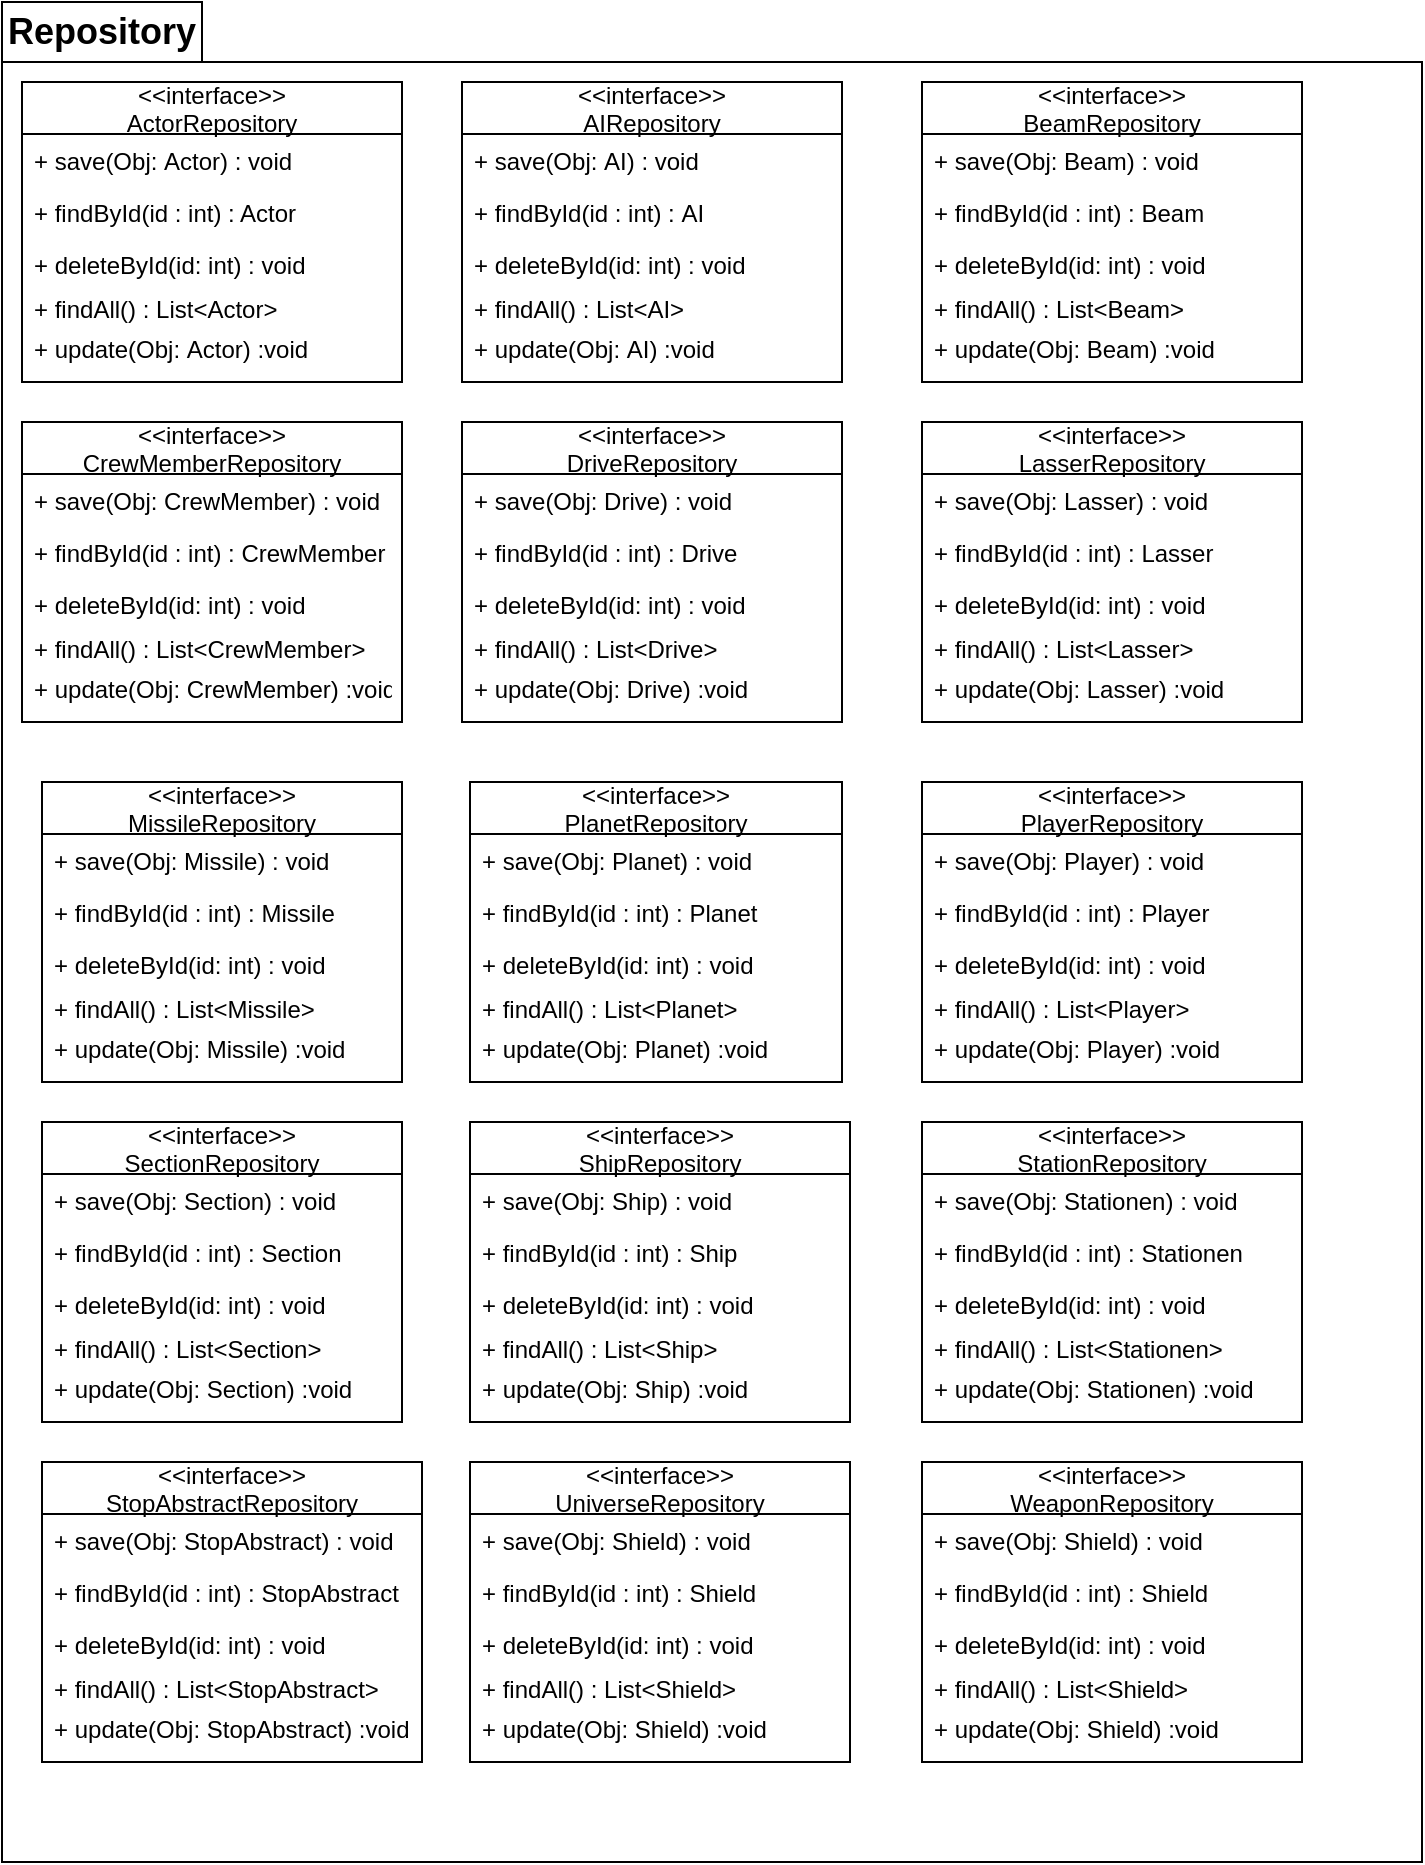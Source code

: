 <mxfile version="13.1.5" type="device"><diagram id="BsrB_bJeApxrmDA8ArAy" name="Page-1"><mxGraphModel dx="1182" dy="661" grid="1" gridSize="10" guides="1" tooltips="1" connect="1" arrows="1" fold="1" page="1" pageScale="1" pageWidth="827" pageHeight="1169" math="0" shadow="0"><root><mxCell id="0"/><mxCell id="1" parent="0"/><mxCell id="c1oh0bKNNekcCqTfImGM-4" value="" style="shape=folder;fontStyle=1;spacingTop=10;tabWidth=100;tabHeight=30;tabPosition=left;html=1;" parent="1" vertex="1"><mxGeometry x="20" y="10" width="710" height="930" as="geometry"/></mxCell><mxCell id="c1oh0bKNNekcCqTfImGM-73" value="&lt;&lt;interface&gt;&gt;&#10;AIRepository" style="swimlane;fontStyle=0;childLayout=stackLayout;horizontal=1;startSize=26;fillColor=none;horizontalStack=0;resizeParent=1;resizeParentMax=0;resizeLast=0;collapsible=1;marginBottom=0;" parent="1" vertex="1"><mxGeometry x="250" y="50" width="190" height="150" as="geometry"/></mxCell><mxCell id="c1oh0bKNNekcCqTfImGM-74" value="+ save(Obj: AI) : void" style="text;strokeColor=none;fillColor=none;align=left;verticalAlign=top;spacingLeft=4;spacingRight=4;overflow=hidden;rotatable=0;points=[[0,0.5],[1,0.5]];portConstraint=eastwest;" parent="c1oh0bKNNekcCqTfImGM-73" vertex="1"><mxGeometry y="26" width="190" height="26" as="geometry"/></mxCell><mxCell id="c1oh0bKNNekcCqTfImGM-75" value="+ findById(id : int) : AI" style="text;strokeColor=none;fillColor=none;align=left;verticalAlign=top;spacingLeft=4;spacingRight=4;overflow=hidden;rotatable=0;points=[[0,0.5],[1,0.5]];portConstraint=eastwest;" parent="c1oh0bKNNekcCqTfImGM-73" vertex="1"><mxGeometry y="52" width="190" height="26" as="geometry"/></mxCell><mxCell id="c1oh0bKNNekcCqTfImGM-76" value="+ deleteById(id: int) : void&#10;" style="text;strokeColor=none;fillColor=none;align=left;verticalAlign=top;spacingLeft=4;spacingRight=4;overflow=hidden;rotatable=0;points=[[0,0.5],[1,0.5]];portConstraint=eastwest;" parent="c1oh0bKNNekcCqTfImGM-73" vertex="1"><mxGeometry y="78" width="190" height="22" as="geometry"/></mxCell><mxCell id="c1oh0bKNNekcCqTfImGM-77" value="+ findAll() : List&lt;AI&gt;&#10;" style="text;strokeColor=none;fillColor=none;align=left;verticalAlign=top;spacingLeft=4;spacingRight=4;overflow=hidden;rotatable=0;points=[[0,0.5],[1,0.5]];portConstraint=eastwest;" parent="c1oh0bKNNekcCqTfImGM-73" vertex="1"><mxGeometry y="100" width="190" height="20" as="geometry"/></mxCell><mxCell id="c1oh0bKNNekcCqTfImGM-78" value="+ update(Obj: AI) :void&#10;" style="text;strokeColor=none;fillColor=none;align=left;verticalAlign=top;spacingLeft=4;spacingRight=4;overflow=hidden;rotatable=0;points=[[0,0.5],[1,0.5]];portConstraint=eastwest;" parent="c1oh0bKNNekcCqTfImGM-73" vertex="1"><mxGeometry y="120" width="190" height="30" as="geometry"/></mxCell><mxCell id="c1oh0bKNNekcCqTfImGM-55" value="&lt;&lt;interface&gt;&gt;&#10;ActorRepository" style="swimlane;fontStyle=0;childLayout=stackLayout;horizontal=1;startSize=26;fillColor=none;horizontalStack=0;resizeParent=1;resizeParentMax=0;resizeLast=0;collapsible=1;marginBottom=0;" parent="1" vertex="1"><mxGeometry x="30" y="50" width="190" height="150" as="geometry"/></mxCell><mxCell id="c1oh0bKNNekcCqTfImGM-56" value="+ save(Obj: Actor) : void" style="text;strokeColor=none;fillColor=none;align=left;verticalAlign=top;spacingLeft=4;spacingRight=4;overflow=hidden;rotatable=0;points=[[0,0.5],[1,0.5]];portConstraint=eastwest;" parent="c1oh0bKNNekcCqTfImGM-55" vertex="1"><mxGeometry y="26" width="190" height="26" as="geometry"/></mxCell><mxCell id="c1oh0bKNNekcCqTfImGM-57" value="+ findById(id : int) : Actor" style="text;strokeColor=none;fillColor=none;align=left;verticalAlign=top;spacingLeft=4;spacingRight=4;overflow=hidden;rotatable=0;points=[[0,0.5],[1,0.5]];portConstraint=eastwest;" parent="c1oh0bKNNekcCqTfImGM-55" vertex="1"><mxGeometry y="52" width="190" height="26" as="geometry"/></mxCell><mxCell id="c1oh0bKNNekcCqTfImGM-58" value="+ deleteById(id: int) : void&#10;" style="text;strokeColor=none;fillColor=none;align=left;verticalAlign=top;spacingLeft=4;spacingRight=4;overflow=hidden;rotatable=0;points=[[0,0.5],[1,0.5]];portConstraint=eastwest;" parent="c1oh0bKNNekcCqTfImGM-55" vertex="1"><mxGeometry y="78" width="190" height="22" as="geometry"/></mxCell><mxCell id="c1oh0bKNNekcCqTfImGM-59" value="+ findAll() : List&lt;Actor&gt;&#10;" style="text;strokeColor=none;fillColor=none;align=left;verticalAlign=top;spacingLeft=4;spacingRight=4;overflow=hidden;rotatable=0;points=[[0,0.5],[1,0.5]];portConstraint=eastwest;" parent="c1oh0bKNNekcCqTfImGM-55" vertex="1"><mxGeometry y="100" width="190" height="20" as="geometry"/></mxCell><mxCell id="c1oh0bKNNekcCqTfImGM-60" value="+ update(Obj: Actor) :void&#10;" style="text;strokeColor=none;fillColor=none;align=left;verticalAlign=top;spacingLeft=4;spacingRight=4;overflow=hidden;rotatable=0;points=[[0,0.5],[1,0.5]];portConstraint=eastwest;" parent="c1oh0bKNNekcCqTfImGM-55" vertex="1"><mxGeometry y="120" width="190" height="30" as="geometry"/></mxCell><mxCell id="c1oh0bKNNekcCqTfImGM-61" value="&lt;&lt;interface&gt;&gt;&#10;BeamRepository" style="swimlane;fontStyle=0;childLayout=stackLayout;horizontal=1;startSize=26;fillColor=none;horizontalStack=0;resizeParent=1;resizeParentMax=0;resizeLast=0;collapsible=1;marginBottom=0;" parent="1" vertex="1"><mxGeometry x="480" y="50" width="190" height="150" as="geometry"/></mxCell><mxCell id="c1oh0bKNNekcCqTfImGM-62" value="+ save(Obj: Beam) : void" style="text;strokeColor=none;fillColor=none;align=left;verticalAlign=top;spacingLeft=4;spacingRight=4;overflow=hidden;rotatable=0;points=[[0,0.5],[1,0.5]];portConstraint=eastwest;" parent="c1oh0bKNNekcCqTfImGM-61" vertex="1"><mxGeometry y="26" width="190" height="26" as="geometry"/></mxCell><mxCell id="c1oh0bKNNekcCqTfImGM-63" value="+ findById(id : int) : Beam" style="text;strokeColor=none;fillColor=none;align=left;verticalAlign=top;spacingLeft=4;spacingRight=4;overflow=hidden;rotatable=0;points=[[0,0.5],[1,0.5]];portConstraint=eastwest;" parent="c1oh0bKNNekcCqTfImGM-61" vertex="1"><mxGeometry y="52" width="190" height="26" as="geometry"/></mxCell><mxCell id="c1oh0bKNNekcCqTfImGM-64" value="+ deleteById(id: int) : void&#10;" style="text;strokeColor=none;fillColor=none;align=left;verticalAlign=top;spacingLeft=4;spacingRight=4;overflow=hidden;rotatable=0;points=[[0,0.5],[1,0.5]];portConstraint=eastwest;" parent="c1oh0bKNNekcCqTfImGM-61" vertex="1"><mxGeometry y="78" width="190" height="22" as="geometry"/></mxCell><mxCell id="c1oh0bKNNekcCqTfImGM-65" value="+ findAll() : List&lt;Beam&gt;&#10;" style="text;strokeColor=none;fillColor=none;align=left;verticalAlign=top;spacingLeft=4;spacingRight=4;overflow=hidden;rotatable=0;points=[[0,0.5],[1,0.5]];portConstraint=eastwest;" parent="c1oh0bKNNekcCqTfImGM-61" vertex="1"><mxGeometry y="100" width="190" height="20" as="geometry"/></mxCell><mxCell id="c1oh0bKNNekcCqTfImGM-66" value="+ update(Obj: Beam) :void&#10;" style="text;strokeColor=none;fillColor=none;align=left;verticalAlign=top;spacingLeft=4;spacingRight=4;overflow=hidden;rotatable=0;points=[[0,0.5],[1,0.5]];portConstraint=eastwest;" parent="c1oh0bKNNekcCqTfImGM-61" vertex="1"><mxGeometry y="120" width="190" height="30" as="geometry"/></mxCell><mxCell id="uNZ3X1fCe7TE7MTBqsbC-1" value="&lt;span style=&quot;font-size: 18px&quot;&gt;&lt;b&gt;Repository&lt;/b&gt;&lt;/span&gt;" style="text;html=1;strokeColor=none;fillColor=none;align=center;verticalAlign=middle;whiteSpace=wrap;rounded=0;" parent="1" vertex="1"><mxGeometry x="50" y="20" width="40" height="10" as="geometry"/></mxCell><mxCell id="c1oh0bKNNekcCqTfImGM-18" value="&lt;&lt;interface&gt;&gt;&#10;CrewMemberRepository" style="swimlane;fontStyle=0;childLayout=stackLayout;horizontal=1;startSize=26;fillColor=none;horizontalStack=0;resizeParent=1;resizeParentMax=0;resizeLast=0;collapsible=1;marginBottom=0;" parent="1" vertex="1"><mxGeometry x="30" y="220" width="190" height="150" as="geometry"/></mxCell><mxCell id="c1oh0bKNNekcCqTfImGM-19" value="+ save(Obj: CrewMember) : void" style="text;strokeColor=none;fillColor=none;align=left;verticalAlign=top;spacingLeft=4;spacingRight=4;overflow=hidden;rotatable=0;points=[[0,0.5],[1,0.5]];portConstraint=eastwest;" parent="c1oh0bKNNekcCqTfImGM-18" vertex="1"><mxGeometry y="26" width="190" height="26" as="geometry"/></mxCell><mxCell id="c1oh0bKNNekcCqTfImGM-20" value="+ findById(id : int) : CrewMember" style="text;strokeColor=none;fillColor=none;align=left;verticalAlign=top;spacingLeft=4;spacingRight=4;overflow=hidden;rotatable=0;points=[[0,0.5],[1,0.5]];portConstraint=eastwest;" parent="c1oh0bKNNekcCqTfImGM-18" vertex="1"><mxGeometry y="52" width="190" height="26" as="geometry"/></mxCell><mxCell id="c1oh0bKNNekcCqTfImGM-21" value="+ deleteById(id: int) : void&#10;" style="text;strokeColor=none;fillColor=none;align=left;verticalAlign=top;spacingLeft=4;spacingRight=4;overflow=hidden;rotatable=0;points=[[0,0.5],[1,0.5]];portConstraint=eastwest;" parent="c1oh0bKNNekcCqTfImGM-18" vertex="1"><mxGeometry y="78" width="190" height="22" as="geometry"/></mxCell><mxCell id="c1oh0bKNNekcCqTfImGM-22" value="+ findAll() : List&lt;CrewMember&gt;&#10;" style="text;strokeColor=none;fillColor=none;align=left;verticalAlign=top;spacingLeft=4;spacingRight=4;overflow=hidden;rotatable=0;points=[[0,0.5],[1,0.5]];portConstraint=eastwest;" parent="c1oh0bKNNekcCqTfImGM-18" vertex="1"><mxGeometry y="100" width="190" height="20" as="geometry"/></mxCell><mxCell id="c1oh0bKNNekcCqTfImGM-23" value="+ update(Obj: CrewMember) :void&#10;" style="text;strokeColor=none;fillColor=none;align=left;verticalAlign=top;spacingLeft=4;spacingRight=4;overflow=hidden;rotatable=0;points=[[0,0.5],[1,0.5]];portConstraint=eastwest;" parent="c1oh0bKNNekcCqTfImGM-18" vertex="1"><mxGeometry y="120" width="190" height="30" as="geometry"/></mxCell><mxCell id="c1oh0bKNNekcCqTfImGM-36" value="&lt;&lt;interface&gt;&gt;&#10;DriveRepository" style="swimlane;fontStyle=0;childLayout=stackLayout;horizontal=1;startSize=26;fillColor=none;horizontalStack=0;resizeParent=1;resizeParentMax=0;resizeLast=0;collapsible=1;marginBottom=0;" parent="1" vertex="1"><mxGeometry x="250" y="220" width="190" height="150" as="geometry"/></mxCell><mxCell id="c1oh0bKNNekcCqTfImGM-37" value="+ save(Obj: Drive) : void" style="text;strokeColor=none;fillColor=none;align=left;verticalAlign=top;spacingLeft=4;spacingRight=4;overflow=hidden;rotatable=0;points=[[0,0.5],[1,0.5]];portConstraint=eastwest;" parent="c1oh0bKNNekcCqTfImGM-36" vertex="1"><mxGeometry y="26" width="190" height="26" as="geometry"/></mxCell><mxCell id="c1oh0bKNNekcCqTfImGM-38" value="+ findById(id : int) : Drive" style="text;strokeColor=none;fillColor=none;align=left;verticalAlign=top;spacingLeft=4;spacingRight=4;overflow=hidden;rotatable=0;points=[[0,0.5],[1,0.5]];portConstraint=eastwest;" parent="c1oh0bKNNekcCqTfImGM-36" vertex="1"><mxGeometry y="52" width="190" height="26" as="geometry"/></mxCell><mxCell id="c1oh0bKNNekcCqTfImGM-39" value="+ deleteById(id: int) : void&#10;" style="text;strokeColor=none;fillColor=none;align=left;verticalAlign=top;spacingLeft=4;spacingRight=4;overflow=hidden;rotatable=0;points=[[0,0.5],[1,0.5]];portConstraint=eastwest;" parent="c1oh0bKNNekcCqTfImGM-36" vertex="1"><mxGeometry y="78" width="190" height="22" as="geometry"/></mxCell><mxCell id="c1oh0bKNNekcCqTfImGM-40" value="+ findAll() : List&lt;Drive&gt;&#10;" style="text;strokeColor=none;fillColor=none;align=left;verticalAlign=top;spacingLeft=4;spacingRight=4;overflow=hidden;rotatable=0;points=[[0,0.5],[1,0.5]];portConstraint=eastwest;" parent="c1oh0bKNNekcCqTfImGM-36" vertex="1"><mxGeometry y="100" width="190" height="20" as="geometry"/></mxCell><mxCell id="c1oh0bKNNekcCqTfImGM-41" value="+ update(Obj: Drive) :void&#10;" style="text;strokeColor=none;fillColor=none;align=left;verticalAlign=top;spacingLeft=4;spacingRight=4;overflow=hidden;rotatable=0;points=[[0,0.5],[1,0.5]];portConstraint=eastwest;" parent="c1oh0bKNNekcCqTfImGM-36" vertex="1"><mxGeometry y="120" width="190" height="30" as="geometry"/></mxCell><mxCell id="c1oh0bKNNekcCqTfImGM-42" value="&lt;&lt;interface&gt;&gt;&#10;LasserRepository" style="swimlane;fontStyle=0;childLayout=stackLayout;horizontal=1;startSize=26;fillColor=none;horizontalStack=0;resizeParent=1;resizeParentMax=0;resizeLast=0;collapsible=1;marginBottom=0;" parent="1" vertex="1"><mxGeometry x="480" y="220" width="190" height="150" as="geometry"/></mxCell><mxCell id="c1oh0bKNNekcCqTfImGM-43" value="+ save(Obj: Lasser) : void" style="text;strokeColor=none;fillColor=none;align=left;verticalAlign=top;spacingLeft=4;spacingRight=4;overflow=hidden;rotatable=0;points=[[0,0.5],[1,0.5]];portConstraint=eastwest;" parent="c1oh0bKNNekcCqTfImGM-42" vertex="1"><mxGeometry y="26" width="190" height="26" as="geometry"/></mxCell><mxCell id="c1oh0bKNNekcCqTfImGM-44" value="+ findById(id : int) : Lasser" style="text;strokeColor=none;fillColor=none;align=left;verticalAlign=top;spacingLeft=4;spacingRight=4;overflow=hidden;rotatable=0;points=[[0,0.5],[1,0.5]];portConstraint=eastwest;" parent="c1oh0bKNNekcCqTfImGM-42" vertex="1"><mxGeometry y="52" width="190" height="26" as="geometry"/></mxCell><mxCell id="c1oh0bKNNekcCqTfImGM-45" value="+ deleteById(id: int) : void&#10;" style="text;strokeColor=none;fillColor=none;align=left;verticalAlign=top;spacingLeft=4;spacingRight=4;overflow=hidden;rotatable=0;points=[[0,0.5],[1,0.5]];portConstraint=eastwest;" parent="c1oh0bKNNekcCqTfImGM-42" vertex="1"><mxGeometry y="78" width="190" height="22" as="geometry"/></mxCell><mxCell id="c1oh0bKNNekcCqTfImGM-46" value="+ findAll() : List&lt;Lasser&gt;&#10;" style="text;strokeColor=none;fillColor=none;align=left;verticalAlign=top;spacingLeft=4;spacingRight=4;overflow=hidden;rotatable=0;points=[[0,0.5],[1,0.5]];portConstraint=eastwest;" parent="c1oh0bKNNekcCqTfImGM-42" vertex="1"><mxGeometry y="100" width="190" height="20" as="geometry"/></mxCell><mxCell id="c1oh0bKNNekcCqTfImGM-47" value="+ update(Obj: Lasser) :void&#10;" style="text;strokeColor=none;fillColor=none;align=left;verticalAlign=top;spacingLeft=4;spacingRight=4;overflow=hidden;rotatable=0;points=[[0,0.5],[1,0.5]];portConstraint=eastwest;" parent="c1oh0bKNNekcCqTfImGM-42" vertex="1"><mxGeometry y="120" width="190" height="30" as="geometry"/></mxCell><mxCell id="c1oh0bKNNekcCqTfImGM-49" value="&lt;&lt;interface&gt;&gt;&#10;MissileRepository" style="swimlane;fontStyle=0;childLayout=stackLayout;horizontal=1;startSize=26;fillColor=none;horizontalStack=0;resizeParent=1;resizeParentMax=0;resizeLast=0;collapsible=1;marginBottom=0;" parent="1" vertex="1"><mxGeometry x="40" y="400" width="180" height="150" as="geometry"/></mxCell><mxCell id="c1oh0bKNNekcCqTfImGM-50" value="+ save(Obj: Missile) : void" style="text;strokeColor=none;fillColor=none;align=left;verticalAlign=top;spacingLeft=4;spacingRight=4;overflow=hidden;rotatable=0;points=[[0,0.5],[1,0.5]];portConstraint=eastwest;" parent="c1oh0bKNNekcCqTfImGM-49" vertex="1"><mxGeometry y="26" width="180" height="26" as="geometry"/></mxCell><mxCell id="c1oh0bKNNekcCqTfImGM-51" value="+ findById(id : int) : Missile" style="text;strokeColor=none;fillColor=none;align=left;verticalAlign=top;spacingLeft=4;spacingRight=4;overflow=hidden;rotatable=0;points=[[0,0.5],[1,0.5]];portConstraint=eastwest;" parent="c1oh0bKNNekcCqTfImGM-49" vertex="1"><mxGeometry y="52" width="180" height="26" as="geometry"/></mxCell><mxCell id="c1oh0bKNNekcCqTfImGM-52" value="+ deleteById(id: int) : void&#10;" style="text;strokeColor=none;fillColor=none;align=left;verticalAlign=top;spacingLeft=4;spacingRight=4;overflow=hidden;rotatable=0;points=[[0,0.5],[1,0.5]];portConstraint=eastwest;" parent="c1oh0bKNNekcCqTfImGM-49" vertex="1"><mxGeometry y="78" width="180" height="22" as="geometry"/></mxCell><mxCell id="c1oh0bKNNekcCqTfImGM-53" value="+ findAll() : List&lt;Missile&gt;&#10;" style="text;strokeColor=none;fillColor=none;align=left;verticalAlign=top;spacingLeft=4;spacingRight=4;overflow=hidden;rotatable=0;points=[[0,0.5],[1,0.5]];portConstraint=eastwest;" parent="c1oh0bKNNekcCqTfImGM-49" vertex="1"><mxGeometry y="100" width="180" height="20" as="geometry"/></mxCell><mxCell id="c1oh0bKNNekcCqTfImGM-54" value="+ update(Obj: Missile) :void&#10;" style="text;strokeColor=none;fillColor=none;align=left;verticalAlign=top;spacingLeft=4;spacingRight=4;overflow=hidden;rotatable=0;points=[[0,0.5],[1,0.5]];portConstraint=eastwest;" parent="c1oh0bKNNekcCqTfImGM-49" vertex="1"><mxGeometry y="120" width="180" height="30" as="geometry"/></mxCell><mxCell id="c1oh0bKNNekcCqTfImGM-6" value="&lt;&lt;interface&gt;&gt;&#10;PlanetRepository" style="swimlane;fontStyle=0;childLayout=stackLayout;horizontal=1;startSize=26;fillColor=none;horizontalStack=0;resizeParent=1;resizeParentMax=0;resizeLast=0;collapsible=1;marginBottom=0;" parent="1" vertex="1"><mxGeometry x="254" y="400" width="186" height="150" as="geometry"/></mxCell><mxCell id="c1oh0bKNNekcCqTfImGM-7" value="+ save(Obj: Planet) : void" style="text;strokeColor=none;fillColor=none;align=left;verticalAlign=top;spacingLeft=4;spacingRight=4;overflow=hidden;rotatable=0;points=[[0,0.5],[1,0.5]];portConstraint=eastwest;" parent="c1oh0bKNNekcCqTfImGM-6" vertex="1"><mxGeometry y="26" width="186" height="26" as="geometry"/></mxCell><mxCell id="c1oh0bKNNekcCqTfImGM-8" value="+ findById(id : int) : Planet" style="text;strokeColor=none;fillColor=none;align=left;verticalAlign=top;spacingLeft=4;spacingRight=4;overflow=hidden;rotatable=0;points=[[0,0.5],[1,0.5]];portConstraint=eastwest;" parent="c1oh0bKNNekcCqTfImGM-6" vertex="1"><mxGeometry y="52" width="186" height="26" as="geometry"/></mxCell><mxCell id="c1oh0bKNNekcCqTfImGM-9" value="+ deleteById(id: int) : void&#10;" style="text;strokeColor=none;fillColor=none;align=left;verticalAlign=top;spacingLeft=4;spacingRight=4;overflow=hidden;rotatable=0;points=[[0,0.5],[1,0.5]];portConstraint=eastwest;" parent="c1oh0bKNNekcCqTfImGM-6" vertex="1"><mxGeometry y="78" width="186" height="22" as="geometry"/></mxCell><mxCell id="c1oh0bKNNekcCqTfImGM-10" value="+ findAll() : List&lt;Planet&gt;&#10;" style="text;strokeColor=none;fillColor=none;align=left;verticalAlign=top;spacingLeft=4;spacingRight=4;overflow=hidden;rotatable=0;points=[[0,0.5],[1,0.5]];portConstraint=eastwest;" parent="c1oh0bKNNekcCqTfImGM-6" vertex="1"><mxGeometry y="100" width="186" height="20" as="geometry"/></mxCell><mxCell id="c1oh0bKNNekcCqTfImGM-11" value="+ update(Obj: Planet) :void&#10;" style="text;strokeColor=none;fillColor=none;align=left;verticalAlign=top;spacingLeft=4;spacingRight=4;overflow=hidden;rotatable=0;points=[[0,0.5],[1,0.5]];portConstraint=eastwest;" parent="c1oh0bKNNekcCqTfImGM-6" vertex="1"><mxGeometry y="120" width="186" height="30" as="geometry"/></mxCell><mxCell id="c1oh0bKNNekcCqTfImGM-30" value="&lt;&lt;interface&gt;&gt;&#10;PlayerRepository" style="swimlane;fontStyle=0;childLayout=stackLayout;horizontal=1;startSize=26;fillColor=none;horizontalStack=0;resizeParent=1;resizeParentMax=0;resizeLast=0;collapsible=1;marginBottom=0;" parent="1" vertex="1"><mxGeometry x="480" y="400" width="190" height="150" as="geometry"/></mxCell><mxCell id="c1oh0bKNNekcCqTfImGM-31" value="+ save(Obj: Player) : void" style="text;strokeColor=none;fillColor=none;align=left;verticalAlign=top;spacingLeft=4;spacingRight=4;overflow=hidden;rotatable=0;points=[[0,0.5],[1,0.5]];portConstraint=eastwest;" parent="c1oh0bKNNekcCqTfImGM-30" vertex="1"><mxGeometry y="26" width="190" height="26" as="geometry"/></mxCell><mxCell id="c1oh0bKNNekcCqTfImGM-32" value="+ findById(id : int) : Player" style="text;strokeColor=none;fillColor=none;align=left;verticalAlign=top;spacingLeft=4;spacingRight=4;overflow=hidden;rotatable=0;points=[[0,0.5],[1,0.5]];portConstraint=eastwest;" parent="c1oh0bKNNekcCqTfImGM-30" vertex="1"><mxGeometry y="52" width="190" height="26" as="geometry"/></mxCell><mxCell id="c1oh0bKNNekcCqTfImGM-33" value="+ deleteById(id: int) : void&#10;" style="text;strokeColor=none;fillColor=none;align=left;verticalAlign=top;spacingLeft=4;spacingRight=4;overflow=hidden;rotatable=0;points=[[0,0.5],[1,0.5]];portConstraint=eastwest;" parent="c1oh0bKNNekcCqTfImGM-30" vertex="1"><mxGeometry y="78" width="190" height="22" as="geometry"/></mxCell><mxCell id="c1oh0bKNNekcCqTfImGM-34" value="+ findAll() : List&lt;Player&gt;&#10;" style="text;strokeColor=none;fillColor=none;align=left;verticalAlign=top;spacingLeft=4;spacingRight=4;overflow=hidden;rotatable=0;points=[[0,0.5],[1,0.5]];portConstraint=eastwest;" parent="c1oh0bKNNekcCqTfImGM-30" vertex="1"><mxGeometry y="100" width="190" height="20" as="geometry"/></mxCell><mxCell id="c1oh0bKNNekcCqTfImGM-35" value="+ update(Obj: Player) :void&#10;" style="text;strokeColor=none;fillColor=none;align=left;verticalAlign=top;spacingLeft=4;spacingRight=4;overflow=hidden;rotatable=0;points=[[0,0.5],[1,0.5]];portConstraint=eastwest;" parent="c1oh0bKNNekcCqTfImGM-30" vertex="1"><mxGeometry y="120" width="190" height="30" as="geometry"/></mxCell><mxCell id="c1oh0bKNNekcCqTfImGM-67" value="&lt;&lt;interface&gt;&gt;&#10;SectionRepository" style="swimlane;fontStyle=0;childLayout=stackLayout;horizontal=1;startSize=26;fillColor=none;horizontalStack=0;resizeParent=1;resizeParentMax=0;resizeLast=0;collapsible=1;marginBottom=0;" parent="1" vertex="1"><mxGeometry x="40" y="570" width="180" height="150" as="geometry"/></mxCell><mxCell id="c1oh0bKNNekcCqTfImGM-68" value="+ save(Obj: Section) : void" style="text;strokeColor=none;fillColor=none;align=left;verticalAlign=top;spacingLeft=4;spacingRight=4;overflow=hidden;rotatable=0;points=[[0,0.5],[1,0.5]];portConstraint=eastwest;" parent="c1oh0bKNNekcCqTfImGM-67" vertex="1"><mxGeometry y="26" width="180" height="26" as="geometry"/></mxCell><mxCell id="c1oh0bKNNekcCqTfImGM-69" value="+ findById(id : int) : Section" style="text;strokeColor=none;fillColor=none;align=left;verticalAlign=top;spacingLeft=4;spacingRight=4;overflow=hidden;rotatable=0;points=[[0,0.5],[1,0.5]];portConstraint=eastwest;" parent="c1oh0bKNNekcCqTfImGM-67" vertex="1"><mxGeometry y="52" width="180" height="26" as="geometry"/></mxCell><mxCell id="c1oh0bKNNekcCqTfImGM-70" value="+ deleteById(id: int) : void&#10;" style="text;strokeColor=none;fillColor=none;align=left;verticalAlign=top;spacingLeft=4;spacingRight=4;overflow=hidden;rotatable=0;points=[[0,0.5],[1,0.5]];portConstraint=eastwest;" parent="c1oh0bKNNekcCqTfImGM-67" vertex="1"><mxGeometry y="78" width="180" height="22" as="geometry"/></mxCell><mxCell id="c1oh0bKNNekcCqTfImGM-71" value="+ findAll() : List&lt;Section&gt;&#10;" style="text;strokeColor=none;fillColor=none;align=left;verticalAlign=top;spacingLeft=4;spacingRight=4;overflow=hidden;rotatable=0;points=[[0,0.5],[1,0.5]];portConstraint=eastwest;" parent="c1oh0bKNNekcCqTfImGM-67" vertex="1"><mxGeometry y="100" width="180" height="20" as="geometry"/></mxCell><mxCell id="c1oh0bKNNekcCqTfImGM-72" value="+ update(Obj: Section) :void&#10;" style="text;strokeColor=none;fillColor=none;align=left;verticalAlign=top;spacingLeft=4;spacingRight=4;overflow=hidden;rotatable=0;points=[[0,0.5],[1,0.5]];portConstraint=eastwest;" parent="c1oh0bKNNekcCqTfImGM-67" vertex="1"><mxGeometry y="120" width="180" height="30" as="geometry"/></mxCell><mxCell id="c1oh0bKNNekcCqTfImGM-12" value="&lt;&lt;interface&gt;&gt;&#10;ShipRepository" style="swimlane;fontStyle=0;childLayout=stackLayout;horizontal=1;startSize=26;fillColor=none;horizontalStack=0;resizeParent=1;resizeParentMax=0;resizeLast=0;collapsible=1;marginBottom=0;" parent="1" vertex="1"><mxGeometry x="254" y="570" width="190" height="150" as="geometry"/></mxCell><mxCell id="c1oh0bKNNekcCqTfImGM-13" value="+ save(Obj: Ship) : void" style="text;strokeColor=none;fillColor=none;align=left;verticalAlign=top;spacingLeft=4;spacingRight=4;overflow=hidden;rotatable=0;points=[[0,0.5],[1,0.5]];portConstraint=eastwest;" parent="c1oh0bKNNekcCqTfImGM-12" vertex="1"><mxGeometry y="26" width="190" height="26" as="geometry"/></mxCell><mxCell id="c1oh0bKNNekcCqTfImGM-14" value="+ findById(id : int) : Ship" style="text;strokeColor=none;fillColor=none;align=left;verticalAlign=top;spacingLeft=4;spacingRight=4;overflow=hidden;rotatable=0;points=[[0,0.5],[1,0.5]];portConstraint=eastwest;" parent="c1oh0bKNNekcCqTfImGM-12" vertex="1"><mxGeometry y="52" width="190" height="26" as="geometry"/></mxCell><mxCell id="c1oh0bKNNekcCqTfImGM-15" value="+ deleteById(id: int) : void&#10;" style="text;strokeColor=none;fillColor=none;align=left;verticalAlign=top;spacingLeft=4;spacingRight=4;overflow=hidden;rotatable=0;points=[[0,0.5],[1,0.5]];portConstraint=eastwest;" parent="c1oh0bKNNekcCqTfImGM-12" vertex="1"><mxGeometry y="78" width="190" height="22" as="geometry"/></mxCell><mxCell id="c1oh0bKNNekcCqTfImGM-16" value="+ findAll() : List&lt;Ship&gt;&#10;" style="text;strokeColor=none;fillColor=none;align=left;verticalAlign=top;spacingLeft=4;spacingRight=4;overflow=hidden;rotatable=0;points=[[0,0.5],[1,0.5]];portConstraint=eastwest;" parent="c1oh0bKNNekcCqTfImGM-12" vertex="1"><mxGeometry y="100" width="190" height="20" as="geometry"/></mxCell><mxCell id="c1oh0bKNNekcCqTfImGM-17" value="+ update(Obj: Ship) :void&#10;" style="text;strokeColor=none;fillColor=none;align=left;verticalAlign=top;spacingLeft=4;spacingRight=4;overflow=hidden;rotatable=0;points=[[0,0.5],[1,0.5]];portConstraint=eastwest;" parent="c1oh0bKNNekcCqTfImGM-12" vertex="1"><mxGeometry y="120" width="190" height="30" as="geometry"/></mxCell><mxCell id="c1oh0bKNNekcCqTfImGM-79" value="&lt;&lt;interface&gt;&gt;&#10;StationRepository" style="swimlane;fontStyle=0;childLayout=stackLayout;horizontal=1;startSize=26;fillColor=none;horizontalStack=0;resizeParent=1;resizeParentMax=0;resizeLast=0;collapsible=1;marginBottom=0;" parent="1" vertex="1"><mxGeometry x="480" y="570" width="190" height="150" as="geometry"/></mxCell><mxCell id="c1oh0bKNNekcCqTfImGM-80" value="+ save(Obj: Stationen) : void" style="text;strokeColor=none;fillColor=none;align=left;verticalAlign=top;spacingLeft=4;spacingRight=4;overflow=hidden;rotatable=0;points=[[0,0.5],[1,0.5]];portConstraint=eastwest;" parent="c1oh0bKNNekcCqTfImGM-79" vertex="1"><mxGeometry y="26" width="190" height="26" as="geometry"/></mxCell><mxCell id="c1oh0bKNNekcCqTfImGM-81" value="+ findById(id : int) : Stationen" style="text;strokeColor=none;fillColor=none;align=left;verticalAlign=top;spacingLeft=4;spacingRight=4;overflow=hidden;rotatable=0;points=[[0,0.5],[1,0.5]];portConstraint=eastwest;" parent="c1oh0bKNNekcCqTfImGM-79" vertex="1"><mxGeometry y="52" width="190" height="26" as="geometry"/></mxCell><mxCell id="c1oh0bKNNekcCqTfImGM-82" value="+ deleteById(id: int) : void&#10;" style="text;strokeColor=none;fillColor=none;align=left;verticalAlign=top;spacingLeft=4;spacingRight=4;overflow=hidden;rotatable=0;points=[[0,0.5],[1,0.5]];portConstraint=eastwest;" parent="c1oh0bKNNekcCqTfImGM-79" vertex="1"><mxGeometry y="78" width="190" height="22" as="geometry"/></mxCell><mxCell id="c1oh0bKNNekcCqTfImGM-83" value="+ findAll() : List&lt;Stationen&gt;&#10;" style="text;strokeColor=none;fillColor=none;align=left;verticalAlign=top;spacingLeft=4;spacingRight=4;overflow=hidden;rotatable=0;points=[[0,0.5],[1,0.5]];portConstraint=eastwest;" parent="c1oh0bKNNekcCqTfImGM-79" vertex="1"><mxGeometry y="100" width="190" height="20" as="geometry"/></mxCell><mxCell id="c1oh0bKNNekcCqTfImGM-84" value="+ update(Obj: Stationen) :void&#10;" style="text;strokeColor=none;fillColor=none;align=left;verticalAlign=top;spacingLeft=4;spacingRight=4;overflow=hidden;rotatable=0;points=[[0,0.5],[1,0.5]];portConstraint=eastwest;" parent="c1oh0bKNNekcCqTfImGM-79" vertex="1"><mxGeometry y="120" width="190" height="30" as="geometry"/></mxCell><mxCell id="plKY5I9LnY9LvJueT1jB-1" value="&lt;&lt;interface&gt;&gt;&#10;StopAbstractRepository" style="swimlane;fontStyle=0;childLayout=stackLayout;horizontal=1;startSize=26;fillColor=none;horizontalStack=0;resizeParent=1;resizeParentMax=0;resizeLast=0;collapsible=1;marginBottom=0;" vertex="1" parent="1"><mxGeometry x="40" y="740" width="190" height="150" as="geometry"/></mxCell><mxCell id="plKY5I9LnY9LvJueT1jB-2" value="+ save(Obj: StopAbstract) : void" style="text;strokeColor=none;fillColor=none;align=left;verticalAlign=top;spacingLeft=4;spacingRight=4;overflow=hidden;rotatable=0;points=[[0,0.5],[1,0.5]];portConstraint=eastwest;" vertex="1" parent="plKY5I9LnY9LvJueT1jB-1"><mxGeometry y="26" width="190" height="26" as="geometry"/></mxCell><mxCell id="plKY5I9LnY9LvJueT1jB-3" value="+ findById(id : int) : StopAbstract" style="text;strokeColor=none;fillColor=none;align=left;verticalAlign=top;spacingLeft=4;spacingRight=4;overflow=hidden;rotatable=0;points=[[0,0.5],[1,0.5]];portConstraint=eastwest;" vertex="1" parent="plKY5I9LnY9LvJueT1jB-1"><mxGeometry y="52" width="190" height="26" as="geometry"/></mxCell><mxCell id="plKY5I9LnY9LvJueT1jB-4" value="+ deleteById(id: int) : void&#10;" style="text;strokeColor=none;fillColor=none;align=left;verticalAlign=top;spacingLeft=4;spacingRight=4;overflow=hidden;rotatable=0;points=[[0,0.5],[1,0.5]];portConstraint=eastwest;" vertex="1" parent="plKY5I9LnY9LvJueT1jB-1"><mxGeometry y="78" width="190" height="22" as="geometry"/></mxCell><mxCell id="plKY5I9LnY9LvJueT1jB-5" value="+ findAll() : List&lt;StopAbstract&gt;&#10;" style="text;strokeColor=none;fillColor=none;align=left;verticalAlign=top;spacingLeft=4;spacingRight=4;overflow=hidden;rotatable=0;points=[[0,0.5],[1,0.5]];portConstraint=eastwest;" vertex="1" parent="plKY5I9LnY9LvJueT1jB-1"><mxGeometry y="100" width="190" height="20" as="geometry"/></mxCell><mxCell id="plKY5I9LnY9LvJueT1jB-6" value="+ update(Obj: StopAbstract) :void&#10;" style="text;strokeColor=none;fillColor=none;align=left;verticalAlign=top;spacingLeft=4;spacingRight=4;overflow=hidden;rotatable=0;points=[[0,0.5],[1,0.5]];portConstraint=eastwest;" vertex="1" parent="plKY5I9LnY9LvJueT1jB-1"><mxGeometry y="120" width="190" height="30" as="geometry"/></mxCell><mxCell id="plKY5I9LnY9LvJueT1jB-13" value="&lt;&lt;interface&gt;&gt;&#10;UniverseRepository" style="swimlane;fontStyle=0;childLayout=stackLayout;horizontal=1;startSize=26;fillColor=none;horizontalStack=0;resizeParent=1;resizeParentMax=0;resizeLast=0;collapsible=1;marginBottom=0;" vertex="1" parent="1"><mxGeometry x="254" y="740" width="190" height="150" as="geometry"/></mxCell><mxCell id="plKY5I9LnY9LvJueT1jB-14" value="+ save(Obj: Shield) : void" style="text;strokeColor=none;fillColor=none;align=left;verticalAlign=top;spacingLeft=4;spacingRight=4;overflow=hidden;rotatable=0;points=[[0,0.5],[1,0.5]];portConstraint=eastwest;" vertex="1" parent="plKY5I9LnY9LvJueT1jB-13"><mxGeometry y="26" width="190" height="26" as="geometry"/></mxCell><mxCell id="plKY5I9LnY9LvJueT1jB-15" value="+ findById(id : int) : Shield" style="text;strokeColor=none;fillColor=none;align=left;verticalAlign=top;spacingLeft=4;spacingRight=4;overflow=hidden;rotatable=0;points=[[0,0.5],[1,0.5]];portConstraint=eastwest;" vertex="1" parent="plKY5I9LnY9LvJueT1jB-13"><mxGeometry y="52" width="190" height="26" as="geometry"/></mxCell><mxCell id="plKY5I9LnY9LvJueT1jB-16" value="+ deleteById(id: int) : void&#10;" style="text;strokeColor=none;fillColor=none;align=left;verticalAlign=top;spacingLeft=4;spacingRight=4;overflow=hidden;rotatable=0;points=[[0,0.5],[1,0.5]];portConstraint=eastwest;" vertex="1" parent="plKY5I9LnY9LvJueT1jB-13"><mxGeometry y="78" width="190" height="22" as="geometry"/></mxCell><mxCell id="plKY5I9LnY9LvJueT1jB-17" value="+ findAll() : List&lt;Shield&gt;&#10;" style="text;strokeColor=none;fillColor=none;align=left;verticalAlign=top;spacingLeft=4;spacingRight=4;overflow=hidden;rotatable=0;points=[[0,0.5],[1,0.5]];portConstraint=eastwest;" vertex="1" parent="plKY5I9LnY9LvJueT1jB-13"><mxGeometry y="100" width="190" height="20" as="geometry"/></mxCell><mxCell id="plKY5I9LnY9LvJueT1jB-18" value="+ update(Obj: Shield) :void&#10;" style="text;strokeColor=none;fillColor=none;align=left;verticalAlign=top;spacingLeft=4;spacingRight=4;overflow=hidden;rotatable=0;points=[[0,0.5],[1,0.5]];portConstraint=eastwest;" vertex="1" parent="plKY5I9LnY9LvJueT1jB-13"><mxGeometry y="120" width="190" height="30" as="geometry"/></mxCell><mxCell id="plKY5I9LnY9LvJueT1jB-19" value="&lt;&lt;interface&gt;&gt;&#10;WeaponRepository" style="swimlane;fontStyle=0;childLayout=stackLayout;horizontal=1;startSize=26;fillColor=none;horizontalStack=0;resizeParent=1;resizeParentMax=0;resizeLast=0;collapsible=1;marginBottom=0;" vertex="1" parent="1"><mxGeometry x="480" y="740" width="190" height="150" as="geometry"/></mxCell><mxCell id="plKY5I9LnY9LvJueT1jB-20" value="+ save(Obj: Shield) : void" style="text;strokeColor=none;fillColor=none;align=left;verticalAlign=top;spacingLeft=4;spacingRight=4;overflow=hidden;rotatable=0;points=[[0,0.5],[1,0.5]];portConstraint=eastwest;" vertex="1" parent="plKY5I9LnY9LvJueT1jB-19"><mxGeometry y="26" width="190" height="26" as="geometry"/></mxCell><mxCell id="plKY5I9LnY9LvJueT1jB-21" value="+ findById(id : int) : Shield" style="text;strokeColor=none;fillColor=none;align=left;verticalAlign=top;spacingLeft=4;spacingRight=4;overflow=hidden;rotatable=0;points=[[0,0.5],[1,0.5]];portConstraint=eastwest;" vertex="1" parent="plKY5I9LnY9LvJueT1jB-19"><mxGeometry y="52" width="190" height="26" as="geometry"/></mxCell><mxCell id="plKY5I9LnY9LvJueT1jB-22" value="+ deleteById(id: int) : void&#10;" style="text;strokeColor=none;fillColor=none;align=left;verticalAlign=top;spacingLeft=4;spacingRight=4;overflow=hidden;rotatable=0;points=[[0,0.5],[1,0.5]];portConstraint=eastwest;" vertex="1" parent="plKY5I9LnY9LvJueT1jB-19"><mxGeometry y="78" width="190" height="22" as="geometry"/></mxCell><mxCell id="plKY5I9LnY9LvJueT1jB-23" value="+ findAll() : List&lt;Shield&gt;&#10;" style="text;strokeColor=none;fillColor=none;align=left;verticalAlign=top;spacingLeft=4;spacingRight=4;overflow=hidden;rotatable=0;points=[[0,0.5],[1,0.5]];portConstraint=eastwest;" vertex="1" parent="plKY5I9LnY9LvJueT1jB-19"><mxGeometry y="100" width="190" height="20" as="geometry"/></mxCell><mxCell id="plKY5I9LnY9LvJueT1jB-24" value="+ update(Obj: Shield) :void&#10;" style="text;strokeColor=none;fillColor=none;align=left;verticalAlign=top;spacingLeft=4;spacingRight=4;overflow=hidden;rotatable=0;points=[[0,0.5],[1,0.5]];portConstraint=eastwest;" vertex="1" parent="plKY5I9LnY9LvJueT1jB-19"><mxGeometry y="120" width="190" height="30" as="geometry"/></mxCell></root></mxGraphModel></diagram></mxfile>